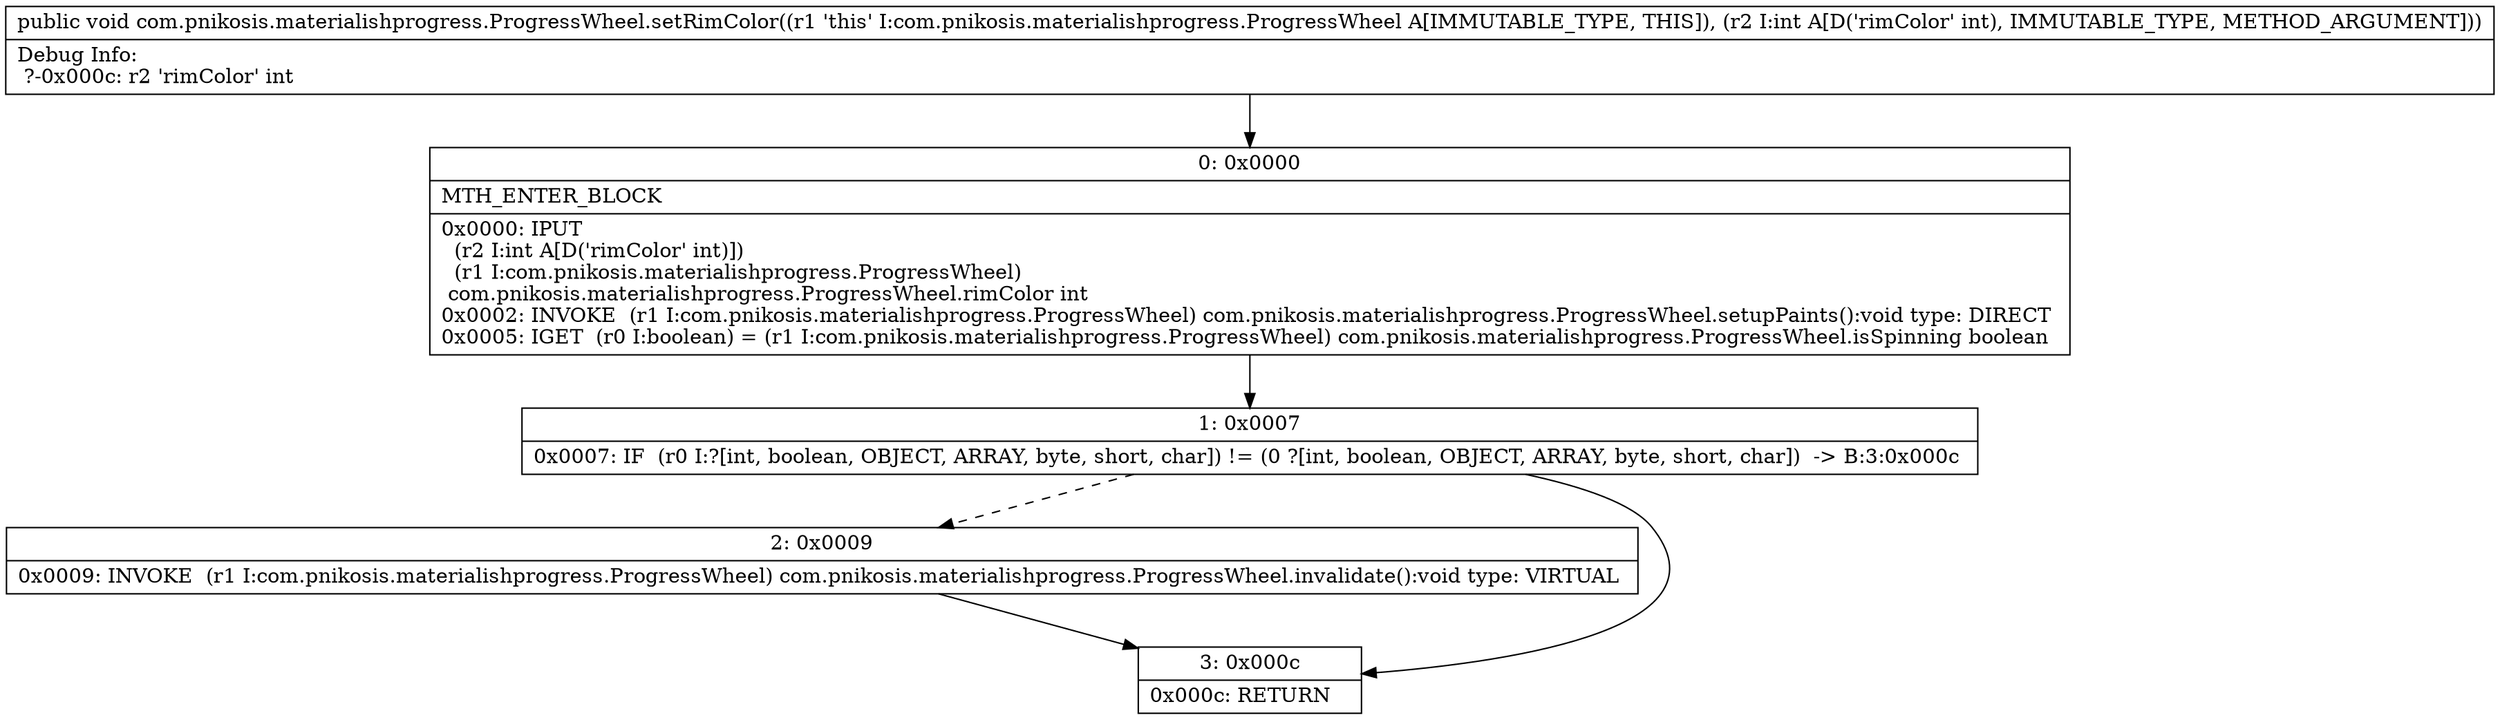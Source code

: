 digraph "CFG forcom.pnikosis.materialishprogress.ProgressWheel.setRimColor(I)V" {
Node_0 [shape=record,label="{0\:\ 0x0000|MTH_ENTER_BLOCK\l|0x0000: IPUT  \l  (r2 I:int A[D('rimColor' int)])\l  (r1 I:com.pnikosis.materialishprogress.ProgressWheel)\l com.pnikosis.materialishprogress.ProgressWheel.rimColor int \l0x0002: INVOKE  (r1 I:com.pnikosis.materialishprogress.ProgressWheel) com.pnikosis.materialishprogress.ProgressWheel.setupPaints():void type: DIRECT \l0x0005: IGET  (r0 I:boolean) = (r1 I:com.pnikosis.materialishprogress.ProgressWheel) com.pnikosis.materialishprogress.ProgressWheel.isSpinning boolean \l}"];
Node_1 [shape=record,label="{1\:\ 0x0007|0x0007: IF  (r0 I:?[int, boolean, OBJECT, ARRAY, byte, short, char]) != (0 ?[int, boolean, OBJECT, ARRAY, byte, short, char])  \-\> B:3:0x000c \l}"];
Node_2 [shape=record,label="{2\:\ 0x0009|0x0009: INVOKE  (r1 I:com.pnikosis.materialishprogress.ProgressWheel) com.pnikosis.materialishprogress.ProgressWheel.invalidate():void type: VIRTUAL \l}"];
Node_3 [shape=record,label="{3\:\ 0x000c|0x000c: RETURN   \l}"];
MethodNode[shape=record,label="{public void com.pnikosis.materialishprogress.ProgressWheel.setRimColor((r1 'this' I:com.pnikosis.materialishprogress.ProgressWheel A[IMMUTABLE_TYPE, THIS]), (r2 I:int A[D('rimColor' int), IMMUTABLE_TYPE, METHOD_ARGUMENT]))  | Debug Info:\l  ?\-0x000c: r2 'rimColor' int\l}"];
MethodNode -> Node_0;
Node_0 -> Node_1;
Node_1 -> Node_2[style=dashed];
Node_1 -> Node_3;
Node_2 -> Node_3;
}

